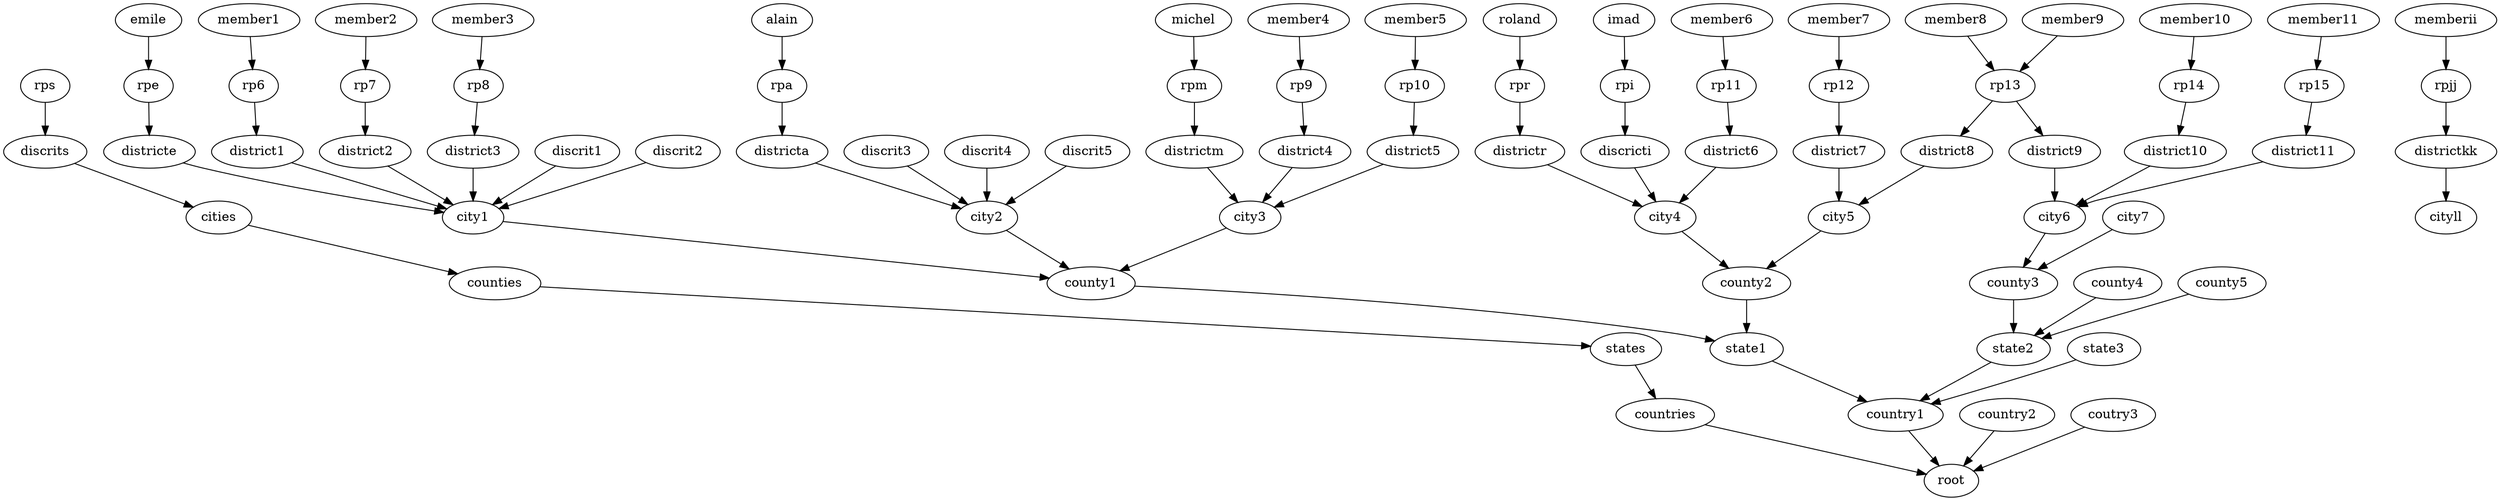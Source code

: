 #

digraph rpoint {

 rps -> discrits -> cities -> counties -> states -> countries -> root
 
 emile    -> rpe  -> districte  -> city1
 alain    -> rpa  -> districta  -> city2
 michel   -> rpm  -> districtm  -> city3
 roland   -> rpr  -> districtr  -> city4
 imad     -> rpi  -> discricti  -> city4

 member1  -> rp6  -> district1  -> city1
 member2  -> rp7  -> district2  -> city1
 member3  -> rp8  -> district3  -> city1

 member4  -> rp9  -> district4  -> city3
 member5  -> rp10 -> district5  -> city3
 member6  -> rp11 -> district6  -> city4
 member7  -> rp12 -> district7  -> city5
 member8  -> rp13 -> district8  -> city5
 member9  -> rp13 -> district9  -> city6
 member10 -> rp14 -> district10 -> city6
 member11 -> rp15 -> district11  -> city6

 memberii -> rpjj -> districtkk -> cityll

 {discrit1, discrit2} -> city1
 {discrit3, discrit4, discrit5} -> city2

 {city1,city2,city3} -> county1
 {city4,city5}       -> county2
 {city6,city7}       -> county3

 {county1,county2} -> state1
 {county3,county4,county5} -> state2

 {state1,state2,state3} -> country1

 {country1,country2,coutry3} -> root


}
